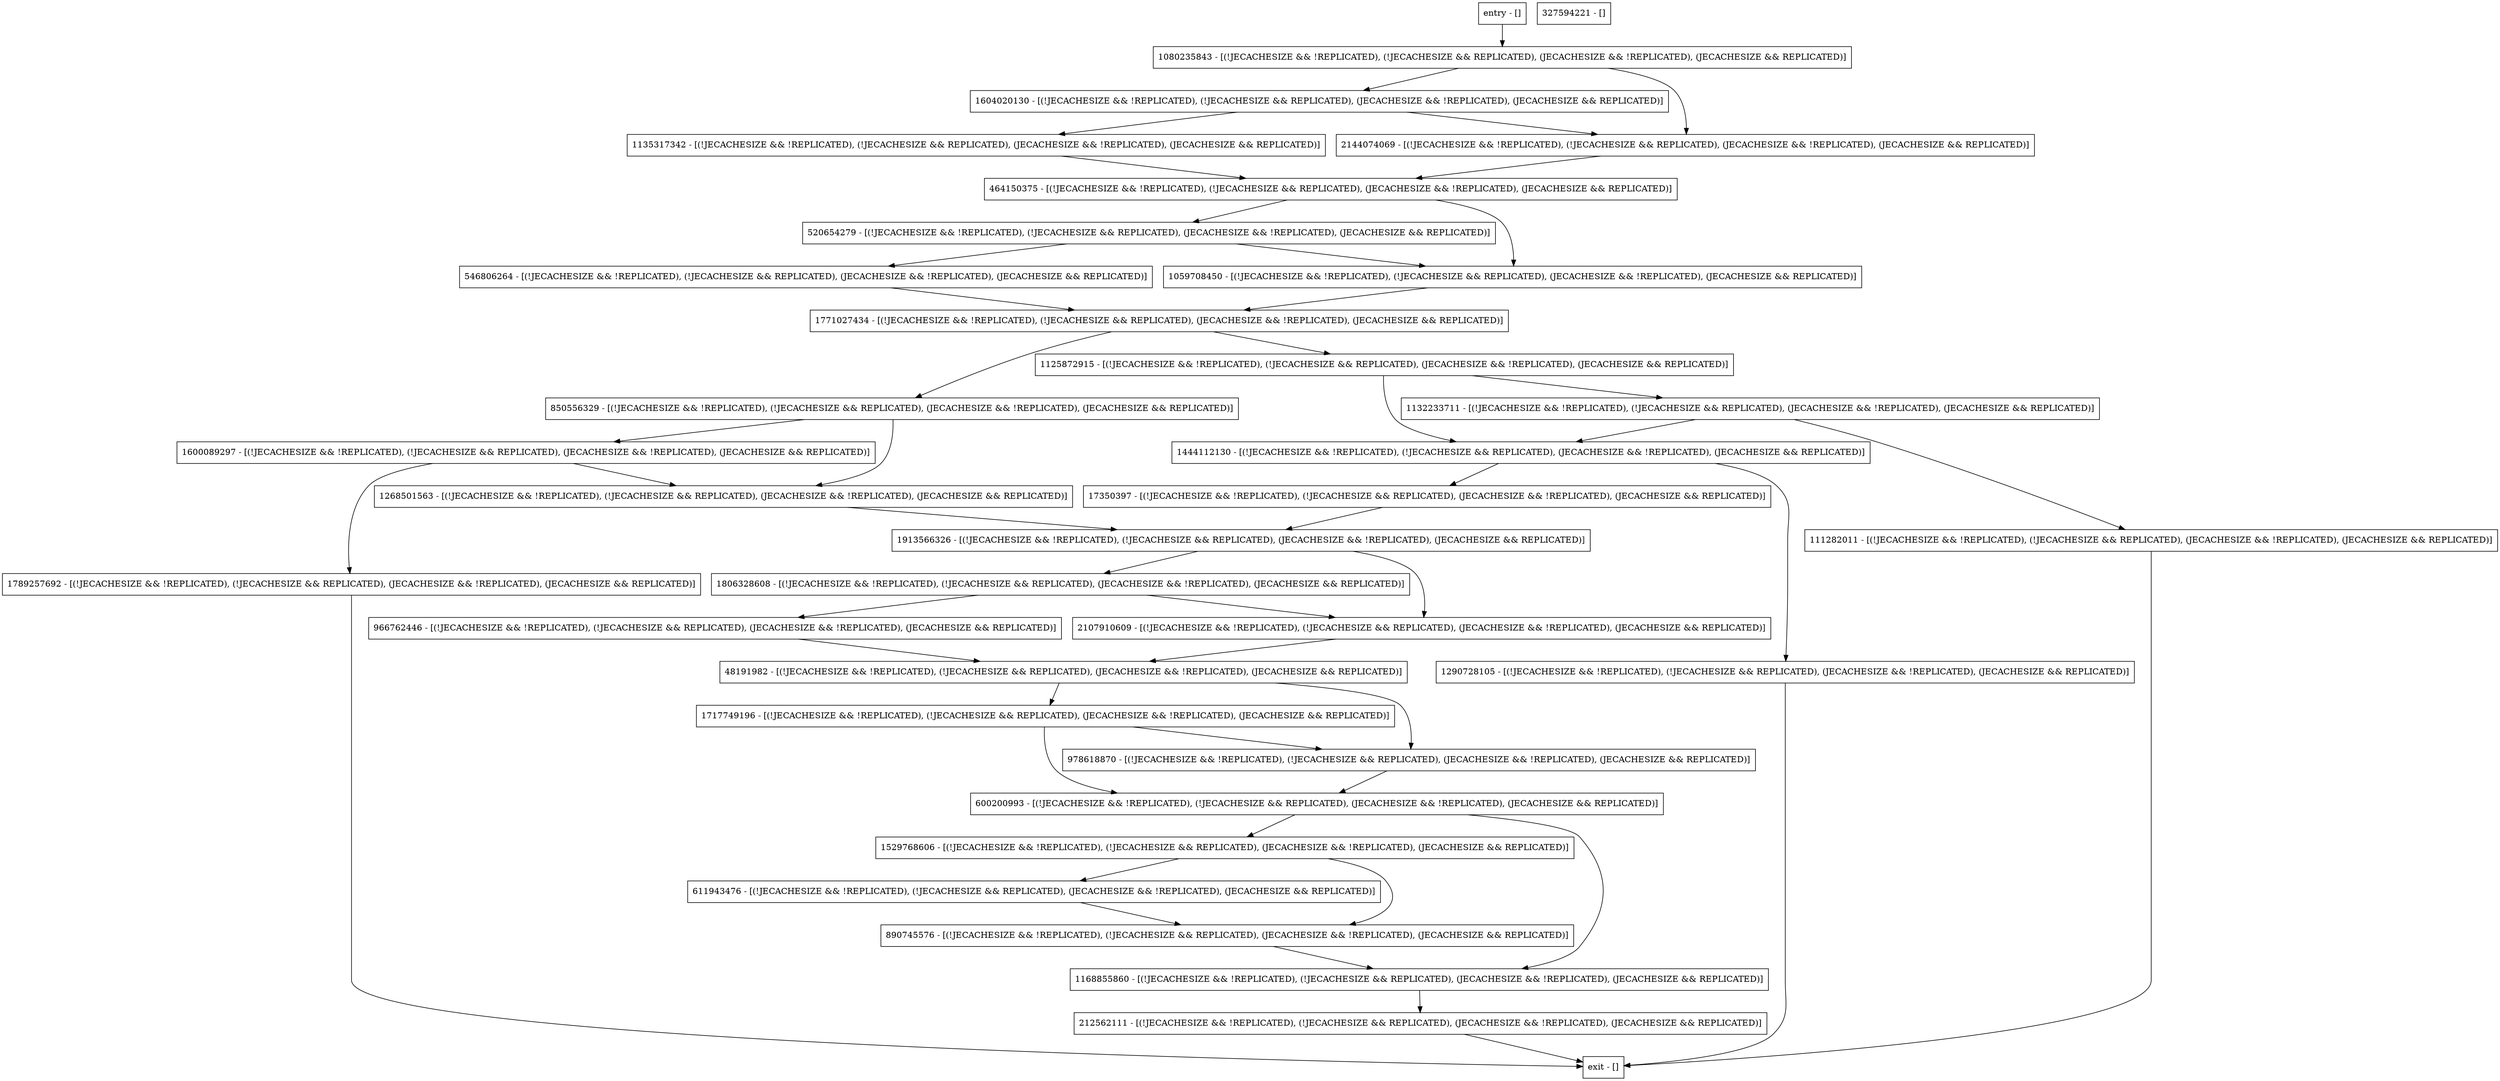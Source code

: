 digraph setupDatabase {
node [shape=record];
2107910609 [label="2107910609 - [(!JECACHESIZE && !REPLICATED), (!JECACHESIZE && REPLICATED), (JECACHESIZE && !REPLICATED), (JECACHESIZE && REPLICATED)]"];
850556329 [label="850556329 - [(!JECACHESIZE && !REPLICATED), (!JECACHESIZE && REPLICATED), (JECACHESIZE && !REPLICATED), (JECACHESIZE && REPLICATED)]"];
1444112130 [label="1444112130 - [(!JECACHESIZE && !REPLICATED), (!JECACHESIZE && REPLICATED), (JECACHESIZE && !REPLICATED), (JECACHESIZE && REPLICATED)]"];
978618870 [label="978618870 - [(!JECACHESIZE && !REPLICATED), (!JECACHESIZE && REPLICATED), (JECACHESIZE && !REPLICATED), (JECACHESIZE && REPLICATED)]"];
327594221 [label="327594221 - []"];
1600089297 [label="1600089297 - [(!JECACHESIZE && !REPLICATED), (!JECACHESIZE && REPLICATED), (JECACHESIZE && !REPLICATED), (JECACHESIZE && REPLICATED)]"];
611943476 [label="611943476 - [(!JECACHESIZE && !REPLICATED), (!JECACHESIZE && REPLICATED), (JECACHESIZE && !REPLICATED), (JECACHESIZE && REPLICATED)]"];
1806328608 [label="1806328608 - [(!JECACHESIZE && !REPLICATED), (!JECACHESIZE && REPLICATED), (JECACHESIZE && !REPLICATED), (JECACHESIZE && REPLICATED)]"];
212562111 [label="212562111 - [(!JECACHESIZE && !REPLICATED), (!JECACHESIZE && REPLICATED), (JECACHESIZE && !REPLICATED), (JECACHESIZE && REPLICATED)]"];
1913566326 [label="1913566326 - [(!JECACHESIZE && !REPLICATED), (!JECACHESIZE && REPLICATED), (JECACHESIZE && !REPLICATED), (JECACHESIZE && REPLICATED)]"];
1268501563 [label="1268501563 - [(!JECACHESIZE && !REPLICATED), (!JECACHESIZE && REPLICATED), (JECACHESIZE && !REPLICATED), (JECACHESIZE && REPLICATED)]"];
520654279 [label="520654279 - [(!JECACHESIZE && !REPLICATED), (!JECACHESIZE && REPLICATED), (JECACHESIZE && !REPLICATED), (JECACHESIZE && REPLICATED)]"];
966762446 [label="966762446 - [(!JECACHESIZE && !REPLICATED), (!JECACHESIZE && REPLICATED), (JECACHESIZE && !REPLICATED), (JECACHESIZE && REPLICATED)]"];
1529768606 [label="1529768606 - [(!JECACHESIZE && !REPLICATED), (!JECACHESIZE && REPLICATED), (JECACHESIZE && !REPLICATED), (JECACHESIZE && REPLICATED)]"];
1168855860 [label="1168855860 - [(!JECACHESIZE && !REPLICATED), (!JECACHESIZE && REPLICATED), (JECACHESIZE && !REPLICATED), (JECACHESIZE && REPLICATED)]"];
546806264 [label="546806264 - [(!JECACHESIZE && !REPLICATED), (!JECACHESIZE && REPLICATED), (JECACHESIZE && !REPLICATED), (JECACHESIZE && REPLICATED)]"];
1059708450 [label="1059708450 - [(!JECACHESIZE && !REPLICATED), (!JECACHESIZE && REPLICATED), (JECACHESIZE && !REPLICATED), (JECACHESIZE && REPLICATED)]"];
1080235843 [label="1080235843 - [(!JECACHESIZE && !REPLICATED), (!JECACHESIZE && REPLICATED), (JECACHESIZE && !REPLICATED), (JECACHESIZE && REPLICATED)]"];
1132233711 [label="1132233711 - [(!JECACHESIZE && !REPLICATED), (!JECACHESIZE && REPLICATED), (JECACHESIZE && !REPLICATED), (JECACHESIZE && REPLICATED)]"];
entry [label="entry - []"];
exit [label="exit - []"];
17350397 [label="17350397 - [(!JECACHESIZE && !REPLICATED), (!JECACHESIZE && REPLICATED), (JECACHESIZE && !REPLICATED), (JECACHESIZE && REPLICATED)]"];
1604020130 [label="1604020130 - [(!JECACHESIZE && !REPLICATED), (!JECACHESIZE && REPLICATED), (JECACHESIZE && !REPLICATED), (JECACHESIZE && REPLICATED)]"];
111282011 [label="111282011 - [(!JECACHESIZE && !REPLICATED), (!JECACHESIZE && REPLICATED), (JECACHESIZE && !REPLICATED), (JECACHESIZE && REPLICATED)]"];
1771027434 [label="1771027434 - [(!JECACHESIZE && !REPLICATED), (!JECACHESIZE && REPLICATED), (JECACHESIZE && !REPLICATED), (JECACHESIZE && REPLICATED)]"];
1125872915 [label="1125872915 - [(!JECACHESIZE && !REPLICATED), (!JECACHESIZE && REPLICATED), (JECACHESIZE && !REPLICATED), (JECACHESIZE && REPLICATED)]"];
600200993 [label="600200993 - [(!JECACHESIZE && !REPLICATED), (!JECACHESIZE && REPLICATED), (JECACHESIZE && !REPLICATED), (JECACHESIZE && REPLICATED)]"];
1717749196 [label="1717749196 - [(!JECACHESIZE && !REPLICATED), (!JECACHESIZE && REPLICATED), (JECACHESIZE && !REPLICATED), (JECACHESIZE && REPLICATED)]"];
1135317342 [label="1135317342 - [(!JECACHESIZE && !REPLICATED), (!JECACHESIZE && REPLICATED), (JECACHESIZE && !REPLICATED), (JECACHESIZE && REPLICATED)]"];
1789257692 [label="1789257692 - [(!JECACHESIZE && !REPLICATED), (!JECACHESIZE && REPLICATED), (JECACHESIZE && !REPLICATED), (JECACHESIZE && REPLICATED)]"];
890745576 [label="890745576 - [(!JECACHESIZE && !REPLICATED), (!JECACHESIZE && REPLICATED), (JECACHESIZE && !REPLICATED), (JECACHESIZE && REPLICATED)]"];
1290728105 [label="1290728105 - [(!JECACHESIZE && !REPLICATED), (!JECACHESIZE && REPLICATED), (JECACHESIZE && !REPLICATED), (JECACHESIZE && REPLICATED)]"];
2144074069 [label="2144074069 - [(!JECACHESIZE && !REPLICATED), (!JECACHESIZE && REPLICATED), (JECACHESIZE && !REPLICATED), (JECACHESIZE && REPLICATED)]"];
464150375 [label="464150375 - [(!JECACHESIZE && !REPLICATED), (!JECACHESIZE && REPLICATED), (JECACHESIZE && !REPLICATED), (JECACHESIZE && REPLICATED)]"];
48191982 [label="48191982 - [(!JECACHESIZE && !REPLICATED), (!JECACHESIZE && REPLICATED), (JECACHESIZE && !REPLICATED), (JECACHESIZE && REPLICATED)]"];
entry;
exit;
2107910609 -> 48191982;
850556329 -> 1268501563;
850556329 -> 1600089297;
1444112130 -> 17350397;
1444112130 -> 1290728105;
978618870 -> 600200993;
1600089297 -> 1268501563;
1600089297 -> 1789257692;
611943476 -> 890745576;
1806328608 -> 2107910609;
1806328608 -> 966762446;
212562111 -> exit;
1913566326 -> 2107910609;
1913566326 -> 1806328608;
1268501563 -> 1913566326;
520654279 -> 546806264;
520654279 -> 1059708450;
966762446 -> 48191982;
1529768606 -> 611943476;
1529768606 -> 890745576;
1168855860 -> 212562111;
546806264 -> 1771027434;
1059708450 -> 1771027434;
1080235843 -> 1604020130;
1080235843 -> 2144074069;
1132233711 -> 1444112130;
1132233711 -> 111282011;
entry -> 1080235843;
17350397 -> 1913566326;
1604020130 -> 1135317342;
1604020130 -> 2144074069;
111282011 -> exit;
1771027434 -> 850556329;
1771027434 -> 1125872915;
1125872915 -> 1132233711;
1125872915 -> 1444112130;
600200993 -> 1529768606;
600200993 -> 1168855860;
1717749196 -> 978618870;
1717749196 -> 600200993;
1135317342 -> 464150375;
1789257692 -> exit;
890745576 -> 1168855860;
1290728105 -> exit;
2144074069 -> 464150375;
464150375 -> 520654279;
464150375 -> 1059708450;
48191982 -> 978618870;
48191982 -> 1717749196;
}
